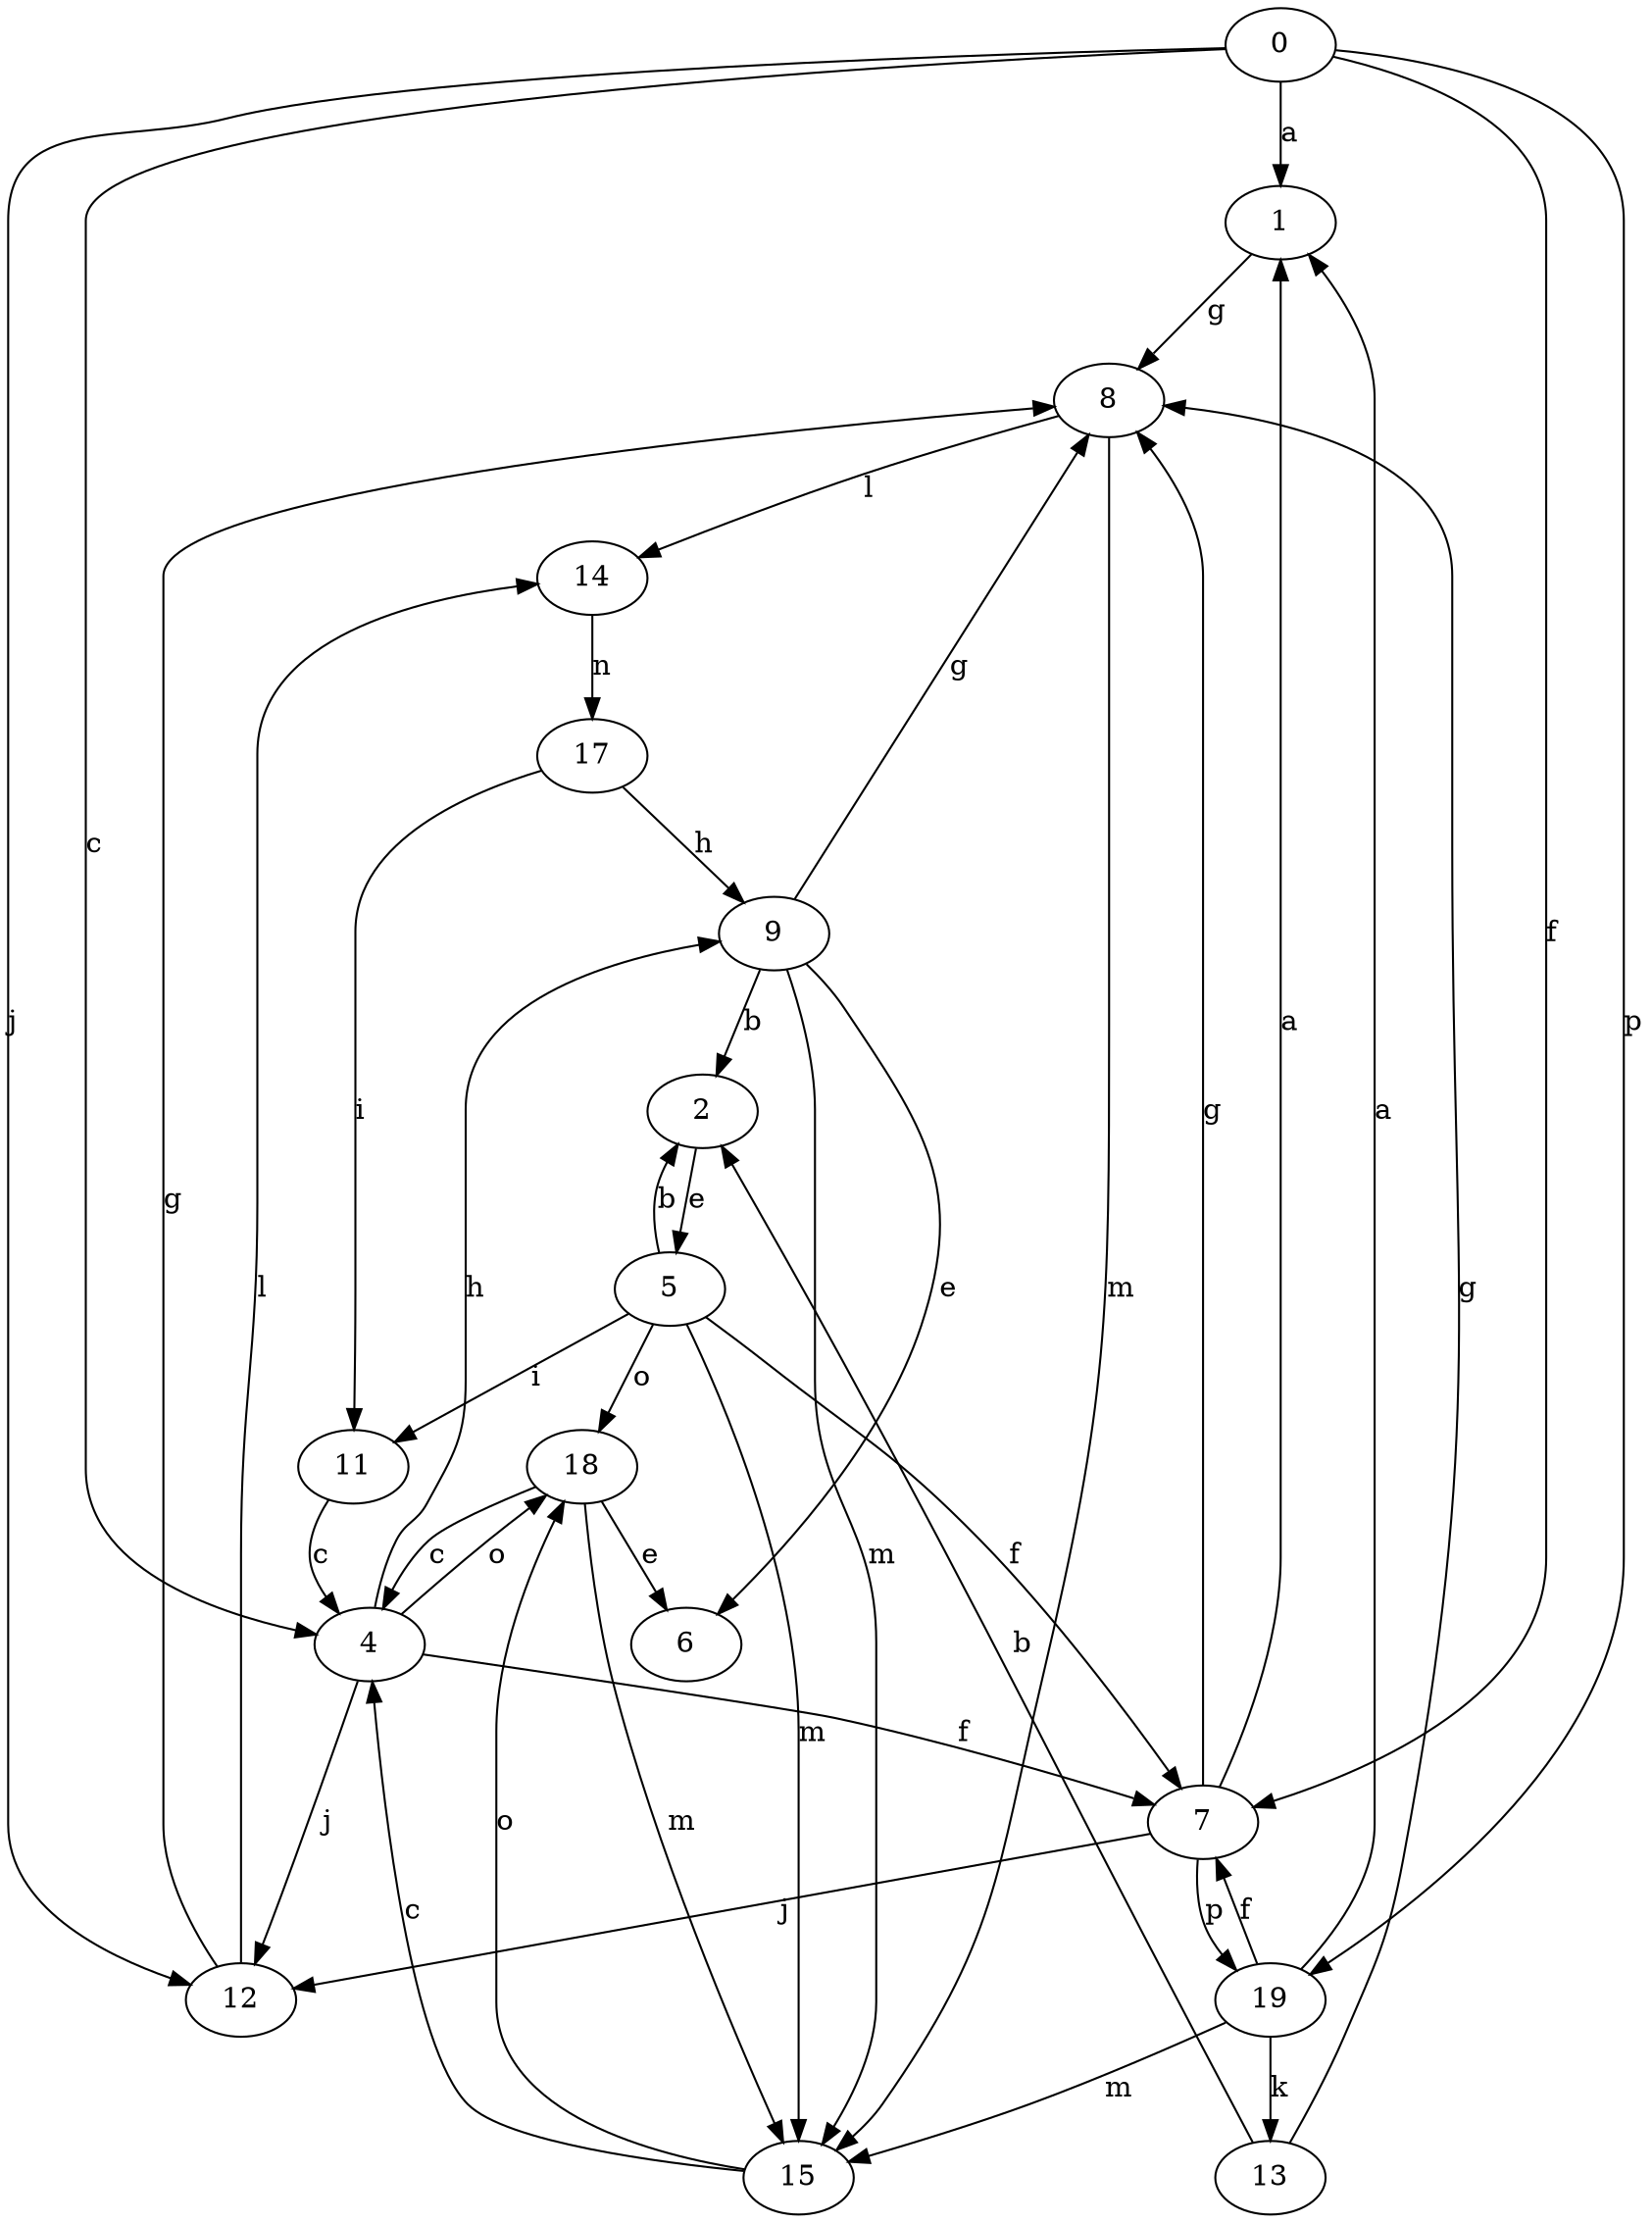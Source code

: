 strict digraph  {
0;
1;
2;
4;
5;
6;
7;
8;
9;
11;
12;
13;
14;
15;
17;
18;
19;
0 -> 1  [label=a];
0 -> 4  [label=c];
0 -> 7  [label=f];
0 -> 12  [label=j];
0 -> 19  [label=p];
1 -> 8  [label=g];
2 -> 5  [label=e];
4 -> 7  [label=f];
4 -> 9  [label=h];
4 -> 12  [label=j];
4 -> 18  [label=o];
5 -> 2  [label=b];
5 -> 7  [label=f];
5 -> 11  [label=i];
5 -> 15  [label=m];
5 -> 18  [label=o];
7 -> 1  [label=a];
7 -> 8  [label=g];
7 -> 12  [label=j];
7 -> 19  [label=p];
8 -> 14  [label=l];
8 -> 15  [label=m];
9 -> 2  [label=b];
9 -> 6  [label=e];
9 -> 8  [label=g];
9 -> 15  [label=m];
11 -> 4  [label=c];
12 -> 8  [label=g];
12 -> 14  [label=l];
13 -> 2  [label=b];
13 -> 8  [label=g];
14 -> 17  [label=n];
15 -> 4  [label=c];
15 -> 18  [label=o];
17 -> 9  [label=h];
17 -> 11  [label=i];
18 -> 4  [label=c];
18 -> 6  [label=e];
18 -> 15  [label=m];
19 -> 1  [label=a];
19 -> 7  [label=f];
19 -> 13  [label=k];
19 -> 15  [label=m];
}
